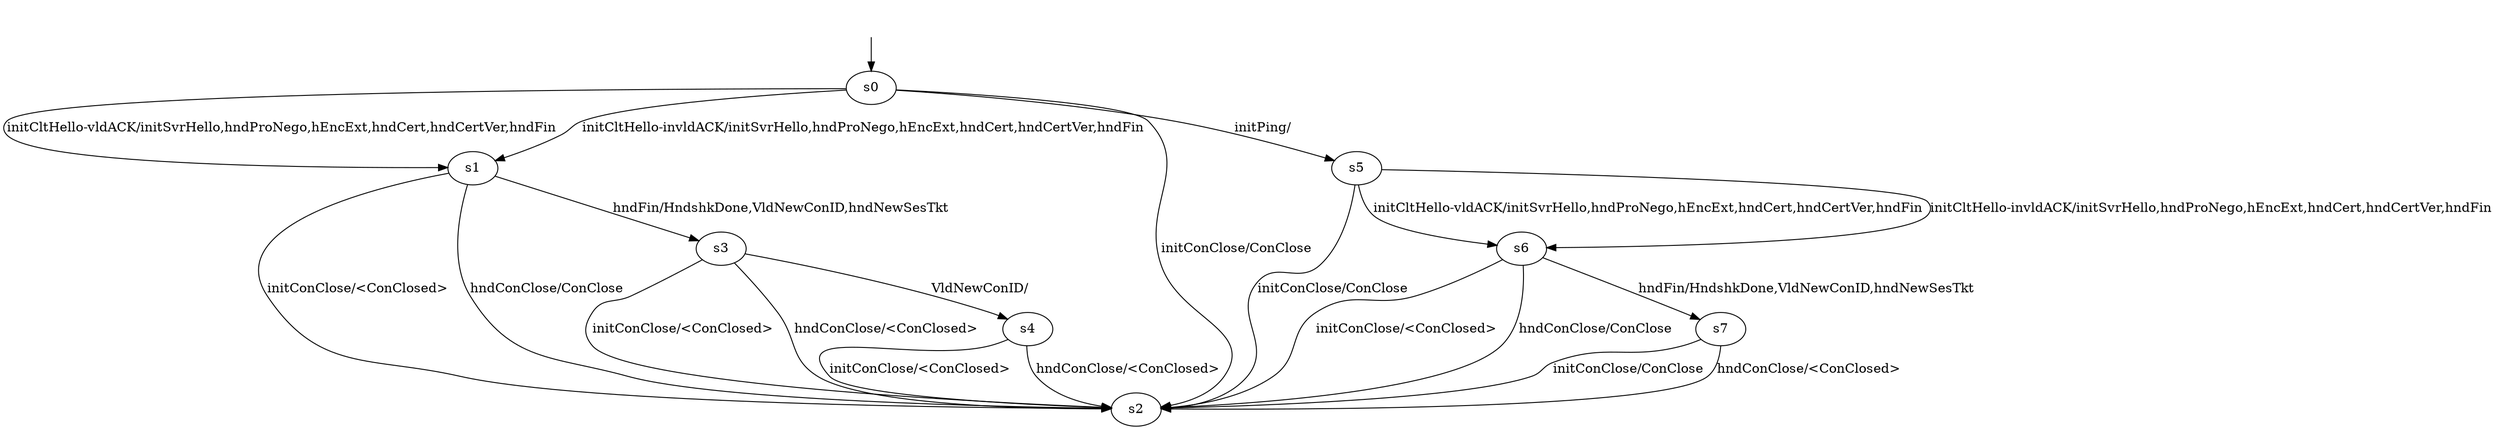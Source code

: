 digraph "msquicModels/msquic-B-0/learnedModel" {
s0 [label=s0];
s1 [label=s1];
s2 [label=s2];
s3 [label=s3];
s4 [label=s4];
s5 [label=s5];
s6 [label=s6];
s7 [label=s7];
s0 -> s5  [label="initPing/ "];
s0 -> s2  [label="initConClose/ConClose "];
s0 -> s1  [label="initCltHello-vldACK/initSvrHello,hndProNego,hEncExt,hndCert,hndCertVer,hndFin "];
s0 -> s1  [label="initCltHello-invldACK/initSvrHello,hndProNego,hEncExt,hndCert,hndCertVer,hndFin "];
s1 -> s2  [label="initConClose/<ConClosed> "];
s1 -> s3  [label="hndFin/HndshkDone,VldNewConID,hndNewSesTkt "];
s1 -> s2  [label="hndConClose/ConClose "];
s3 -> s2  [label="initConClose/<ConClosed> "];
s3 -> s2  [label="hndConClose/<ConClosed> "];
s3 -> s4  [label="VldNewConID/ "];
s4 -> s2  [label="initConClose/<ConClosed> "];
s4 -> s2  [label="hndConClose/<ConClosed> "];
s5 -> s2  [label="initConClose/ConClose "];
s5 -> s6  [label="initCltHello-vldACK/initSvrHello,hndProNego,hEncExt,hndCert,hndCertVer,hndFin "];
s5 -> s6  [label="initCltHello-invldACK/initSvrHello,hndProNego,hEncExt,hndCert,hndCertVer,hndFin "];
s6 -> s2  [label="initConClose/<ConClosed> "];
s6 -> s7  [label="hndFin/HndshkDone,VldNewConID,hndNewSesTkt "];
s6 -> s2  [label="hndConClose/ConClose "];
s7 -> s2  [label="initConClose/ConClose "];
s7 -> s2  [label="hndConClose/<ConClosed> "];
__start0 [label="", shape=none];
__start0 -> s0  [label=""];
}
